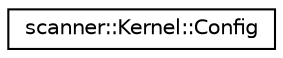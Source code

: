 digraph "Graphical Class Hierarchy"
{
  edge [fontname="Helvetica",fontsize="10",labelfontname="Helvetica",labelfontsize="10"];
  node [fontname="Helvetica",fontsize="10",shape=record];
  rankdir="LR";
  Node1 [label="scanner::Kernel::Config",height=0.2,width=0.4,color="black", fillcolor="white", style="filled",URL="$structscanner_1_1Kernel_1_1Config.html"];
}
